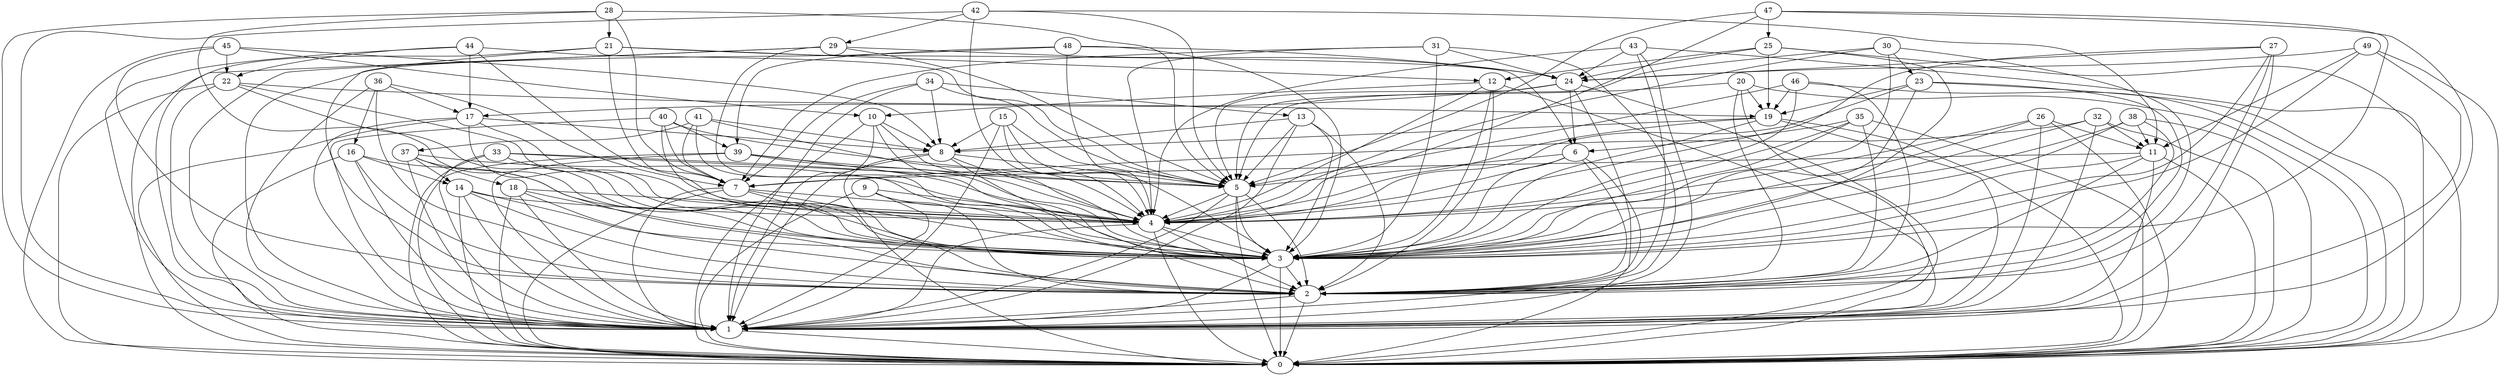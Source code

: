/* Created by igraph 0.6.5 */
digraph {
  0;
  1;
  2;
  3;
  4;
  5;
  6;
  7;
  8;
  9;
  10;
  11;
  12;
  13;
  14;
  15;
  16;
  17;
  18;
  19;
  20;
  21;
  22;
  23;
  24;
  25;
  26;
  27;
  28;
  29;
  30;
  31;
  32;
  33;
  34;
  35;
  36;
  37;
  38;
  39;
  40;
  41;
  42;
  43;
  44;
  45;
  46;
  47;
  48;
  49;

  1 -> 0;
  2 -> 0;
  2 -> 1;
  3 -> 0;
  3 -> 1;
  3 -> 2;
  4 -> 0;
  4 -> 1;
  4 -> 2;
  4 -> 3;
  5 -> 0;
  5 -> 1;
  5 -> 2;
  5 -> 3;
  5 -> 4;
  6 -> 5;
  6 -> 3;
  6 -> 0;
  6 -> 2;
  6 -> 4;
  7 -> 3;
  7 -> 2;
  7 -> 0;
  7 -> 1;
  7 -> 4;
  8 -> 1;
  8 -> 0;
  8 -> 2;
  8 -> 3;
  8 -> 5;
  9 -> 4;
  9 -> 0;
  9 -> 2;
  9 -> 1;
  9 -> 3;
  10 -> 1;
  10 -> 3;
  10 -> 4;
  10 -> 0;
  10 -> 8;
  11 -> 3;
  11 -> 1;
  11 -> 2;
  11 -> 7;
  11 -> 0;
  12 -> 4;
  12 -> 10;
  12 -> 2;
  12 -> 0;
  12 -> 3;
  13 -> 8;
  13 -> 3;
  13 -> 5;
  13 -> 1;
  13 -> 2;
  14 -> 3;
  14 -> 0;
  14 -> 4;
  14 -> 2;
  14 -> 1;
  15 -> 3;
  15 -> 8;
  15 -> 1;
  15 -> 4;
  15 -> 5;
  16 -> 2;
  16 -> 14;
  16 -> 3;
  16 -> 1;
  16 -> 0;
  17 -> 0;
  17 -> 1;
  17 -> 4;
  17 -> 8;
  17 -> 3;
  18 -> 0;
  18 -> 2;
  18 -> 1;
  18 -> 4;
  18 -> 3;
  19 -> 0;
  19 -> 8;
  19 -> 1;
  19 -> 3;
  19 -> 4;
  20 -> 2;
  20 -> 19;
  20 -> 1;
  20 -> 5;
  20 -> 0;
  21 -> 6;
  21 -> 12;
  21 -> 4;
  21 -> 1;
  21 -> 2;
  22 -> 0;
  22 -> 1;
  22 -> 19;
  22 -> 4;
  22 -> 3;
  23 -> 19;
  23 -> 2;
  23 -> 0;
  23 -> 4;
  23 -> 3;
  24 -> 5;
  24 -> 0;
  24 -> 17;
  24 -> 2;
  24 -> 6;
  25 -> 12;
  25 -> 0;
  25 -> 19;
  25 -> 24;
  25 -> 3;
  26 -> 3;
  26 -> 1;
  26 -> 4;
  26 -> 0;
  26 -> 11;
  27 -> 1;
  27 -> 3;
  27 -> 24;
  27 -> 4;
  27 -> 2;
  28 -> 5;
  28 -> 3;
  28 -> 1;
  28 -> 7;
  28 -> 21;
  29 -> 3;
  29 -> 1;
  29 -> 5;
  29 -> 0;
  29 -> 24;
  30 -> 3;
  30 -> 2;
  30 -> 5;
  30 -> 23;
  30 -> 4;
  31 -> 7;
  31 -> 3;
  31 -> 1;
  31 -> 4;
  31 -> 24;
  32 -> 0;
  32 -> 1;
  32 -> 11;
  32 -> 3;
  32 -> 7;
  33 -> 3;
  33 -> 4;
  33 -> 5;
  33 -> 1;
  33 -> 0;
  34 -> 5;
  34 -> 7;
  34 -> 1;
  34 -> 8;
  34 -> 13;
  35 -> 4;
  35 -> 3;
  35 -> 2;
  35 -> 0;
  35 -> 6;
  36 -> 7;
  36 -> 2;
  36 -> 1;
  36 -> 17;
  36 -> 16;
  37 -> 18;
  37 -> 4;
  37 -> 1;
  37 -> 2;
  37 -> 14;
  38 -> 3;
  38 -> 2;
  38 -> 4;
  38 -> 11;
  38 -> 0;
  39 -> 1;
  39 -> 4;
  39 -> 0;
  39 -> 3;
  39 -> 5;
  40 -> 7;
  40 -> 5;
  40 -> 1;
  40 -> 39;
  40 -> 3;
  41 -> 37;
  41 -> 4;
  41 -> 8;
  41 -> 3;
  41 -> 7;
  42 -> 5;
  42 -> 29;
  42 -> 1;
  42 -> 4;
  42 -> 11;
  43 -> 4;
  43 -> 1;
  43 -> 24;
  43 -> 2;
  43 -> 0;
  44 -> 1;
  44 -> 7;
  44 -> 5;
  44 -> 22;
  44 -> 17;
  45 -> 10;
  45 -> 0;
  45 -> 8;
  45 -> 22;
  45 -> 2;
  46 -> 19;
  46 -> 2;
  46 -> 0;
  46 -> 5;
  46 -> 3;
  47 -> 5;
  47 -> 4;
  47 -> 3;
  47 -> 25;
  47 -> 1;
  48 -> 1;
  48 -> 24;
  48 -> 39;
  48 -> 4;
  48 -> 3;
  49 -> 3;
  49 -> 1;
  49 -> 11;
  49 -> 24;
  49 -> 0;
}
